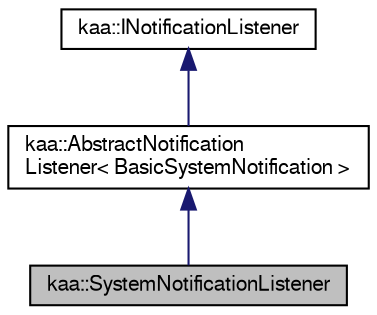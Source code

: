 digraph "kaa::SystemNotificationListener"
{
  bgcolor="transparent";
  edge [fontname="FreeSans",fontsize="10",labelfontname="FreeSans",labelfontsize="10"];
  node [fontname="FreeSans",fontsize="10",shape=record];
  Node1 [label="kaa::SystemNotificationListener",height=0.2,width=0.4,color="black", fillcolor="grey75", style="filled" fontcolor="black"];
  Node2 -> Node1 [dir="back",color="midnightblue",fontsize="10",style="solid",fontname="FreeSans"];
  Node2 [label="kaa::AbstractNotification\lListener\< BasicSystemNotification \>",height=0.2,width=0.4,color="black",URL="$classkaa_1_1AbstractNotificationListener.html"];
  Node3 -> Node2 [dir="back",color="midnightblue",fontsize="10",style="solid",fontname="FreeSans"];
  Node3 [label="kaa::INotificationListener",height=0.2,width=0.4,color="black",URL="$classkaa_1_1INotificationListener.html"];
}
